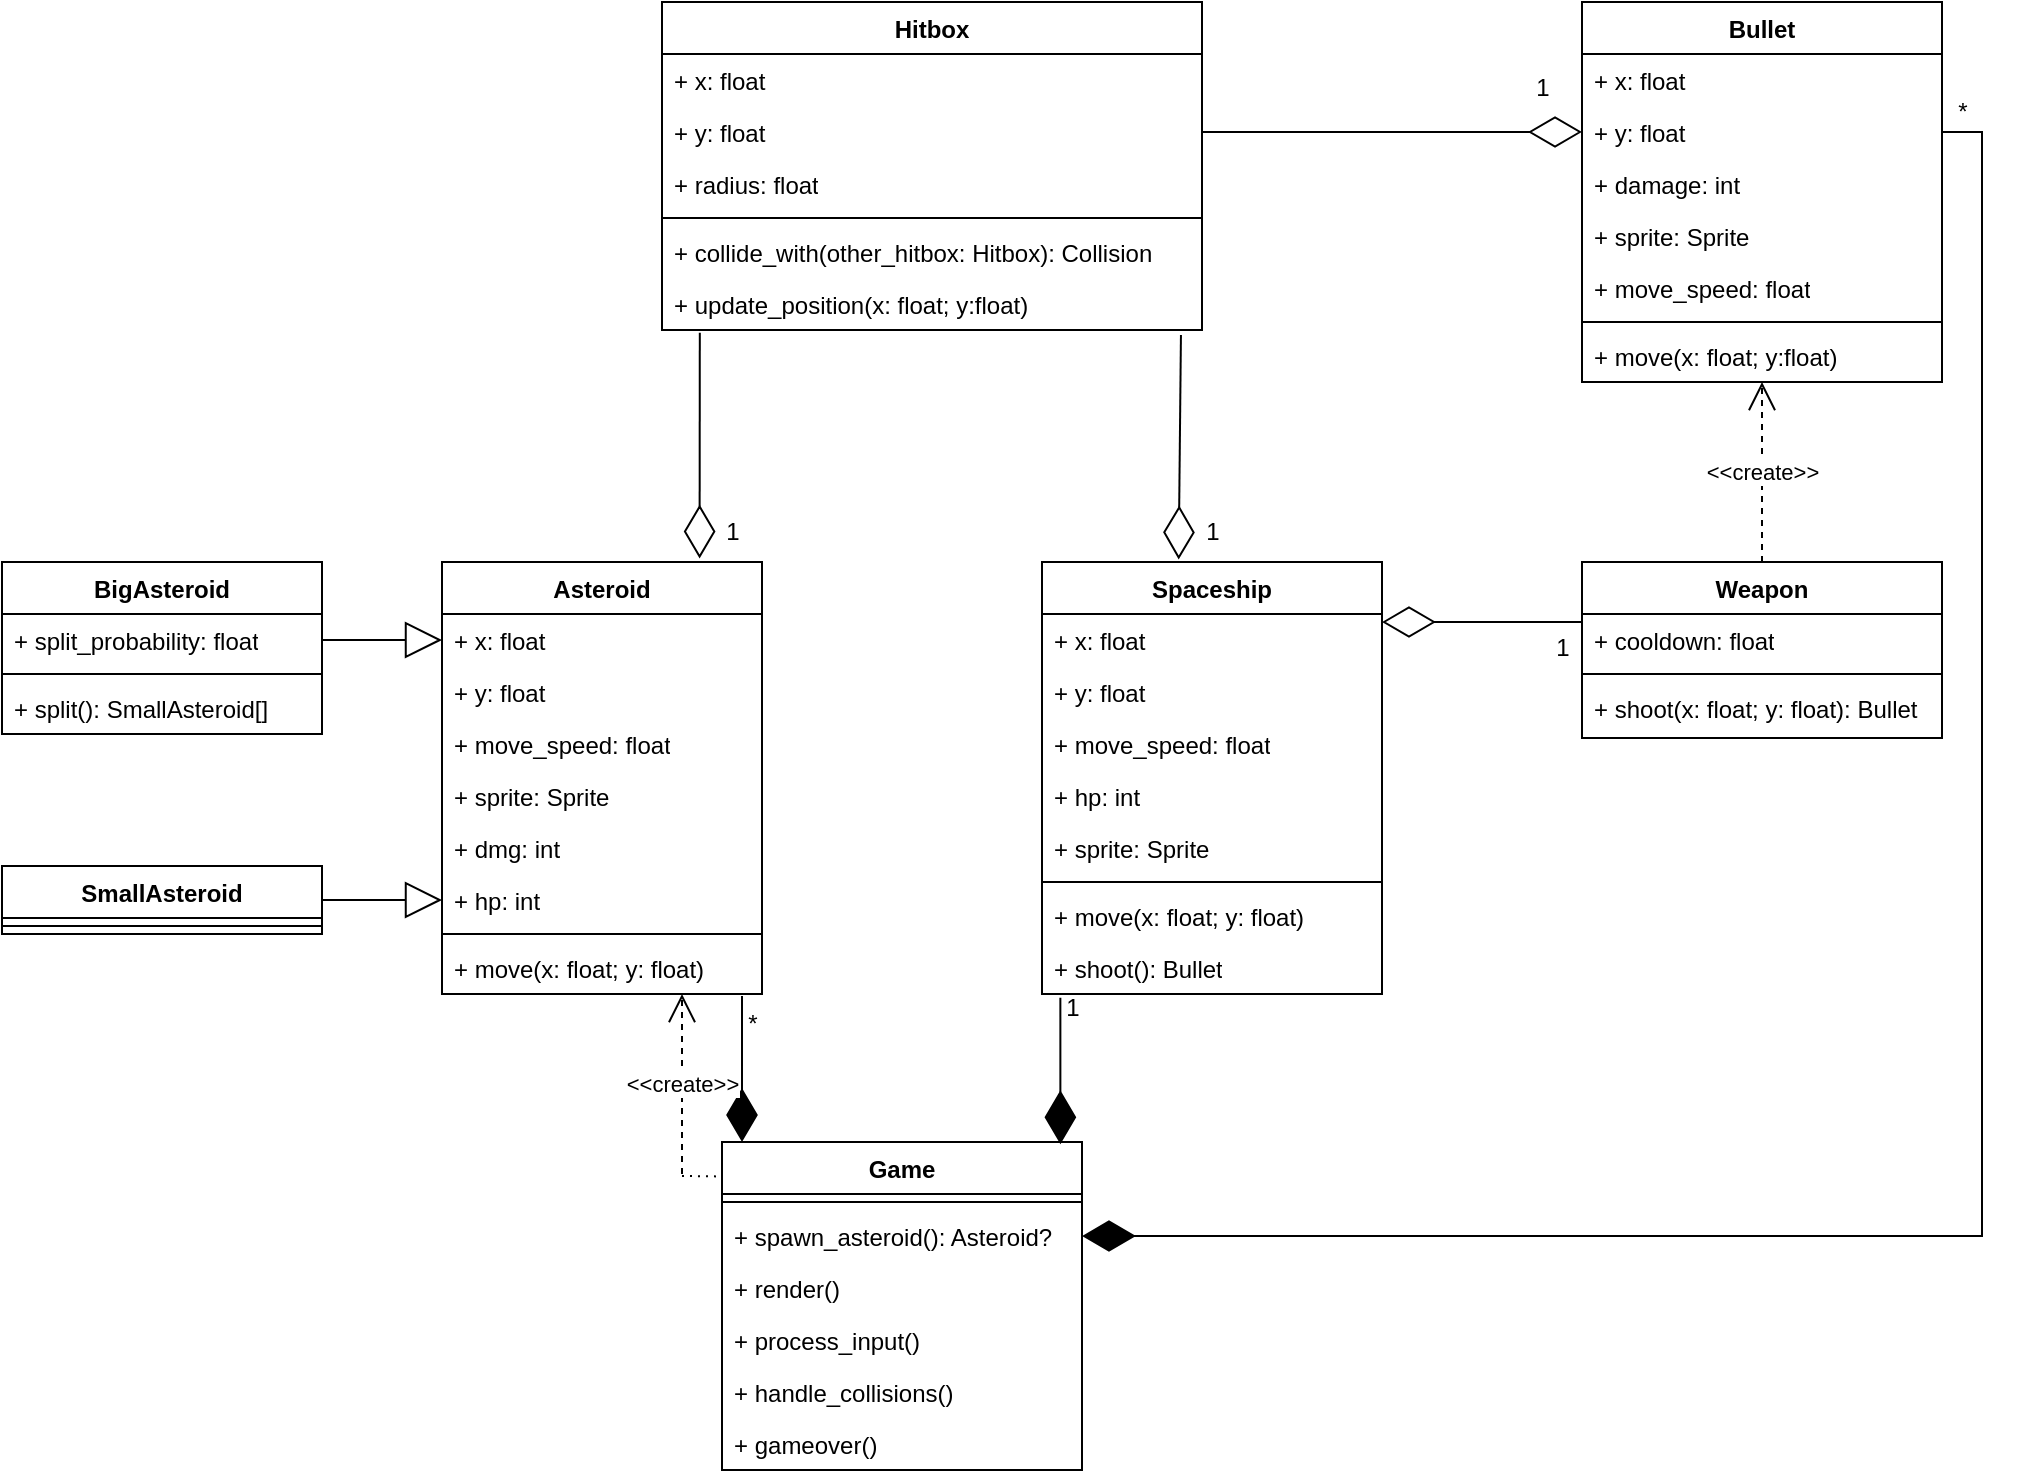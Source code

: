 <mxfile version="23.0.0" type="device">
  <diagram name="Seite-1" id="ZUy_uGdwAOSeV0dl44Cy">
    <mxGraphModel dx="2805" dy="2764" grid="1" gridSize="10" guides="1" tooltips="1" connect="1" arrows="1" fold="1" page="0" pageScale="1" pageWidth="1169" pageHeight="827" math="0" shadow="0">
      <root>
        <mxCell id="0" />
        <mxCell id="1" parent="0" />
        <mxCell id="Y9lWMFhnYqN-Vg71fqgo-1" value="Spaceship" style="swimlane;fontStyle=1;align=center;verticalAlign=top;childLayout=stackLayout;horizontal=1;startSize=26;horizontalStack=0;resizeParent=1;resizeParentMax=0;resizeLast=0;collapsible=1;marginBottom=0;whiteSpace=wrap;html=1;" parent="1" vertex="1">
          <mxGeometry x="-770" y="-1360" width="170" height="216" as="geometry" />
        </mxCell>
        <mxCell id="sVbA26OMhiQCjbZiH2BP-5" value="+ x: float" style="text;strokeColor=none;fillColor=none;align=left;verticalAlign=top;spacingLeft=4;spacingRight=4;overflow=hidden;rotatable=0;points=[[0,0.5],[1,0.5]];portConstraint=eastwest;whiteSpace=wrap;html=1;" parent="Y9lWMFhnYqN-Vg71fqgo-1" vertex="1">
          <mxGeometry y="26" width="170" height="26" as="geometry" />
        </mxCell>
        <mxCell id="sVbA26OMhiQCjbZiH2BP-3" value="+ y: float" style="text;strokeColor=none;fillColor=none;align=left;verticalAlign=top;spacingLeft=4;spacingRight=4;overflow=hidden;rotatable=0;points=[[0,0.5],[1,0.5]];portConstraint=eastwest;whiteSpace=wrap;html=1;" parent="Y9lWMFhnYqN-Vg71fqgo-1" vertex="1">
          <mxGeometry y="52" width="170" height="26" as="geometry" />
        </mxCell>
        <mxCell id="Y9lWMFhnYqN-Vg71fqgo-32" value="+ move_speed: float" style="text;strokeColor=none;fillColor=none;align=left;verticalAlign=top;spacingLeft=4;spacingRight=4;overflow=hidden;rotatable=0;points=[[0,0.5],[1,0.5]];portConstraint=eastwest;whiteSpace=wrap;html=1;" parent="Y9lWMFhnYqN-Vg71fqgo-1" vertex="1">
          <mxGeometry y="78" width="170" height="26" as="geometry" />
        </mxCell>
        <mxCell id="Y9lWMFhnYqN-Vg71fqgo-33" value="+ hp: int" style="text;strokeColor=none;fillColor=none;align=left;verticalAlign=top;spacingLeft=4;spacingRight=4;overflow=hidden;rotatable=0;points=[[0,0.5],[1,0.5]];portConstraint=eastwest;whiteSpace=wrap;html=1;" parent="Y9lWMFhnYqN-Vg71fqgo-1" vertex="1">
          <mxGeometry y="104" width="170" height="26" as="geometry" />
        </mxCell>
        <mxCell id="Y9lWMFhnYqN-Vg71fqgo-36" value="+ sprite: Sprite" style="text;strokeColor=none;fillColor=none;align=left;verticalAlign=top;spacingLeft=4;spacingRight=4;overflow=hidden;rotatable=0;points=[[0,0.5],[1,0.5]];portConstraint=eastwest;whiteSpace=wrap;html=1;" parent="Y9lWMFhnYqN-Vg71fqgo-1" vertex="1">
          <mxGeometry y="130" width="170" height="26" as="geometry" />
        </mxCell>
        <mxCell id="Y9lWMFhnYqN-Vg71fqgo-3" value="" style="line;strokeWidth=1;fillColor=none;align=left;verticalAlign=middle;spacingTop=-1;spacingLeft=3;spacingRight=3;rotatable=0;labelPosition=right;points=[];portConstraint=eastwest;strokeColor=inherit;" parent="Y9lWMFhnYqN-Vg71fqgo-1" vertex="1">
          <mxGeometry y="156" width="170" height="8" as="geometry" />
        </mxCell>
        <mxCell id="Y9lWMFhnYqN-Vg71fqgo-4" value="+ move(x: float; y: float)" style="text;strokeColor=none;fillColor=none;align=left;verticalAlign=top;spacingLeft=4;spacingRight=4;overflow=hidden;rotatable=0;points=[[0,0.5],[1,0.5]];portConstraint=eastwest;whiteSpace=wrap;html=1;" parent="Y9lWMFhnYqN-Vg71fqgo-1" vertex="1">
          <mxGeometry y="164" width="170" height="26" as="geometry" />
        </mxCell>
        <mxCell id="Y9lWMFhnYqN-Vg71fqgo-37" value="+ shoot(): Bullet" style="text;strokeColor=none;fillColor=none;align=left;verticalAlign=top;spacingLeft=4;spacingRight=4;overflow=hidden;rotatable=0;points=[[0,0.5],[1,0.5]];portConstraint=eastwest;whiteSpace=wrap;html=1;" parent="Y9lWMFhnYqN-Vg71fqgo-1" vertex="1">
          <mxGeometry y="190" width="170" height="26" as="geometry" />
        </mxCell>
        <mxCell id="Y9lWMFhnYqN-Vg71fqgo-5" value="Weapon" style="swimlane;fontStyle=1;align=center;verticalAlign=top;childLayout=stackLayout;horizontal=1;startSize=26;horizontalStack=0;resizeParent=1;resizeParentMax=0;resizeLast=0;collapsible=1;marginBottom=0;whiteSpace=wrap;html=1;" parent="1" vertex="1">
          <mxGeometry x="-500" y="-1360" width="180" height="88" as="geometry" />
        </mxCell>
        <mxCell id="Y9lWMFhnYqN-Vg71fqgo-39" value="+ cooldown: float" style="text;strokeColor=none;fillColor=none;align=left;verticalAlign=top;spacingLeft=4;spacingRight=4;overflow=hidden;rotatable=0;points=[[0,0.5],[1,0.5]];portConstraint=eastwest;whiteSpace=wrap;html=1;" parent="Y9lWMFhnYqN-Vg71fqgo-5" vertex="1">
          <mxGeometry y="26" width="180" height="26" as="geometry" />
        </mxCell>
        <mxCell id="Y9lWMFhnYqN-Vg71fqgo-7" value="" style="line;strokeWidth=1;fillColor=none;align=left;verticalAlign=middle;spacingTop=-1;spacingLeft=3;spacingRight=3;rotatable=0;labelPosition=right;points=[];portConstraint=eastwest;strokeColor=inherit;" parent="Y9lWMFhnYqN-Vg71fqgo-5" vertex="1">
          <mxGeometry y="52" width="180" height="8" as="geometry" />
        </mxCell>
        <mxCell id="Y9lWMFhnYqN-Vg71fqgo-8" value="+ shoot(x: float; y: float): Bullet" style="text;strokeColor=none;fillColor=none;align=left;verticalAlign=top;spacingLeft=4;spacingRight=4;overflow=hidden;rotatable=0;points=[[0,0.5],[1,0.5]];portConstraint=eastwest;whiteSpace=wrap;html=1;" parent="Y9lWMFhnYqN-Vg71fqgo-5" vertex="1">
          <mxGeometry y="60" width="180" height="28" as="geometry" />
        </mxCell>
        <mxCell id="Y9lWMFhnYqN-Vg71fqgo-9" value="Game" style="swimlane;fontStyle=1;align=center;verticalAlign=top;childLayout=stackLayout;horizontal=1;startSize=26;horizontalStack=0;resizeParent=1;resizeParentMax=0;resizeLast=0;collapsible=1;marginBottom=0;whiteSpace=wrap;html=1;" parent="1" vertex="1">
          <mxGeometry x="-930" y="-1070" width="180" height="164" as="geometry" />
        </mxCell>
        <mxCell id="Y9lWMFhnYqN-Vg71fqgo-11" value="" style="line;strokeWidth=1;fillColor=none;align=left;verticalAlign=middle;spacingTop=-1;spacingLeft=3;spacingRight=3;rotatable=0;labelPosition=right;points=[];portConstraint=eastwest;strokeColor=inherit;" parent="Y9lWMFhnYqN-Vg71fqgo-9" vertex="1">
          <mxGeometry y="26" width="180" height="8" as="geometry" />
        </mxCell>
        <mxCell id="Y9lWMFhnYqN-Vg71fqgo-12" value="+ spawn_asteroid(): Asteroid?" style="text;strokeColor=none;fillColor=none;align=left;verticalAlign=top;spacingLeft=4;spacingRight=4;overflow=hidden;rotatable=0;points=[[0,0.5],[1,0.5]];portConstraint=eastwest;whiteSpace=wrap;html=1;" parent="Y9lWMFhnYqN-Vg71fqgo-9" vertex="1">
          <mxGeometry y="34" width="180" height="26" as="geometry" />
        </mxCell>
        <mxCell id="Y9lWMFhnYqN-Vg71fqgo-27" value="+ render()" style="text;strokeColor=none;fillColor=none;align=left;verticalAlign=top;spacingLeft=4;spacingRight=4;overflow=hidden;rotatable=0;points=[[0,0.5],[1,0.5]];portConstraint=eastwest;whiteSpace=wrap;html=1;" parent="Y9lWMFhnYqN-Vg71fqgo-9" vertex="1">
          <mxGeometry y="60" width="180" height="26" as="geometry" />
        </mxCell>
        <mxCell id="Y9lWMFhnYqN-Vg71fqgo-28" value="+ process_input()" style="text;strokeColor=none;fillColor=none;align=left;verticalAlign=top;spacingLeft=4;spacingRight=4;overflow=hidden;rotatable=0;points=[[0,0.5],[1,0.5]];portConstraint=eastwest;whiteSpace=wrap;html=1;" parent="Y9lWMFhnYqN-Vg71fqgo-9" vertex="1">
          <mxGeometry y="86" width="180" height="26" as="geometry" />
        </mxCell>
        <mxCell id="Y9lWMFhnYqN-Vg71fqgo-29" value="+ handle_collisions()" style="text;strokeColor=none;fillColor=none;align=left;verticalAlign=top;spacingLeft=4;spacingRight=4;overflow=hidden;rotatable=0;points=[[0,0.5],[1,0.5]];portConstraint=eastwest;whiteSpace=wrap;html=1;" parent="Y9lWMFhnYqN-Vg71fqgo-9" vertex="1">
          <mxGeometry y="112" width="180" height="26" as="geometry" />
        </mxCell>
        <mxCell id="WrKVvXKX3kZ2d2W6lTKQ-3" value="+ gameover()" style="text;strokeColor=none;fillColor=none;align=left;verticalAlign=top;spacingLeft=4;spacingRight=4;overflow=hidden;rotatable=0;points=[[0,0.5],[1,0.5]];portConstraint=eastwest;whiteSpace=wrap;html=1;" parent="Y9lWMFhnYqN-Vg71fqgo-9" vertex="1">
          <mxGeometry y="138" width="180" height="26" as="geometry" />
        </mxCell>
        <mxCell id="Y9lWMFhnYqN-Vg71fqgo-17" value="Bullet" style="swimlane;fontStyle=1;align=center;verticalAlign=top;childLayout=stackLayout;horizontal=1;startSize=26;horizontalStack=0;resizeParent=1;resizeParentMax=0;resizeLast=0;collapsible=1;marginBottom=0;whiteSpace=wrap;html=1;" parent="1" vertex="1">
          <mxGeometry x="-500" y="-1640" width="180" height="190" as="geometry" />
        </mxCell>
        <mxCell id="sVbA26OMhiQCjbZiH2BP-2" value="+ x: float" style="text;strokeColor=none;fillColor=none;align=left;verticalAlign=top;spacingLeft=4;spacingRight=4;overflow=hidden;rotatable=0;points=[[0,0.5],[1,0.5]];portConstraint=eastwest;whiteSpace=wrap;html=1;" parent="Y9lWMFhnYqN-Vg71fqgo-17" vertex="1">
          <mxGeometry y="26" width="180" height="26" as="geometry" />
        </mxCell>
        <mxCell id="sVbA26OMhiQCjbZiH2BP-1" value="+ y: float" style="text;strokeColor=none;fillColor=none;align=left;verticalAlign=top;spacingLeft=4;spacingRight=4;overflow=hidden;rotatable=0;points=[[0,0.5],[1,0.5]];portConstraint=eastwest;whiteSpace=wrap;html=1;" parent="Y9lWMFhnYqN-Vg71fqgo-17" vertex="1">
          <mxGeometry y="52" width="180" height="26" as="geometry" />
        </mxCell>
        <mxCell id="Y9lWMFhnYqN-Vg71fqgo-18" value="+ damage: int" style="text;strokeColor=none;fillColor=none;align=left;verticalAlign=top;spacingLeft=4;spacingRight=4;overflow=hidden;rotatable=0;points=[[0,0.5],[1,0.5]];portConstraint=eastwest;whiteSpace=wrap;html=1;" parent="Y9lWMFhnYqN-Vg71fqgo-17" vertex="1">
          <mxGeometry y="78" width="180" height="26" as="geometry" />
        </mxCell>
        <mxCell id="Y9lWMFhnYqN-Vg71fqgo-40" value="+ sprite: Sprite" style="text;strokeColor=none;fillColor=none;align=left;verticalAlign=top;spacingLeft=4;spacingRight=4;overflow=hidden;rotatable=0;points=[[0,0.5],[1,0.5]];portConstraint=eastwest;whiteSpace=wrap;html=1;" parent="Y9lWMFhnYqN-Vg71fqgo-17" vertex="1">
          <mxGeometry y="104" width="180" height="26" as="geometry" />
        </mxCell>
        <mxCell id="Y9lWMFhnYqN-Vg71fqgo-41" value="+ move_speed: float" style="text;strokeColor=none;fillColor=none;align=left;verticalAlign=top;spacingLeft=4;spacingRight=4;overflow=hidden;rotatable=0;points=[[0,0.5],[1,0.5]];portConstraint=eastwest;whiteSpace=wrap;html=1;" parent="Y9lWMFhnYqN-Vg71fqgo-17" vertex="1">
          <mxGeometry y="130" width="180" height="26" as="geometry" />
        </mxCell>
        <mxCell id="Y9lWMFhnYqN-Vg71fqgo-19" value="" style="line;strokeWidth=1;fillColor=none;align=left;verticalAlign=middle;spacingTop=-1;spacingLeft=3;spacingRight=3;rotatable=0;labelPosition=right;points=[];portConstraint=eastwest;strokeColor=inherit;" parent="Y9lWMFhnYqN-Vg71fqgo-17" vertex="1">
          <mxGeometry y="156" width="180" height="8" as="geometry" />
        </mxCell>
        <mxCell id="Y9lWMFhnYqN-Vg71fqgo-20" value="+ move(x: float; y:float)" style="text;strokeColor=none;fillColor=none;align=left;verticalAlign=top;spacingLeft=4;spacingRight=4;overflow=hidden;rotatable=0;points=[[0,0.5],[1,0.5]];portConstraint=eastwest;whiteSpace=wrap;html=1;" parent="Y9lWMFhnYqN-Vg71fqgo-17" vertex="1">
          <mxGeometry y="164" width="180" height="26" as="geometry" />
        </mxCell>
        <mxCell id="Y9lWMFhnYqN-Vg71fqgo-21" value="SmallAsteroid" style="swimlane;fontStyle=1;align=center;verticalAlign=top;childLayout=stackLayout;horizontal=1;startSize=26;horizontalStack=0;resizeParent=1;resizeParentMax=0;resizeLast=0;collapsible=1;marginBottom=0;whiteSpace=wrap;html=1;" parent="1" vertex="1">
          <mxGeometry x="-1290" y="-1208" width="160" height="34" as="geometry">
            <mxRectangle x="640" y="320" width="90" height="30" as="alternateBounds" />
          </mxGeometry>
        </mxCell>
        <mxCell id="Y9lWMFhnYqN-Vg71fqgo-23" value="" style="line;strokeWidth=1;fillColor=none;align=left;verticalAlign=middle;spacingTop=-1;spacingLeft=3;spacingRight=3;rotatable=0;labelPosition=right;points=[];portConstraint=eastwest;strokeColor=inherit;" parent="Y9lWMFhnYqN-Vg71fqgo-21" vertex="1">
          <mxGeometry y="26" width="160" height="8" as="geometry" />
        </mxCell>
        <mxCell id="c13DJDwB2PrGR2hZeTVj-3" value="BigAsteroid" style="swimlane;fontStyle=1;align=center;verticalAlign=top;childLayout=stackLayout;horizontal=1;startSize=26;horizontalStack=0;resizeParent=1;resizeParentMax=0;resizeLast=0;collapsible=1;marginBottom=0;whiteSpace=wrap;html=1;" parent="1" vertex="1">
          <mxGeometry x="-1290" y="-1360" width="160" height="86" as="geometry">
            <mxRectangle x="640" y="320" width="90" height="30" as="alternateBounds" />
          </mxGeometry>
        </mxCell>
        <mxCell id="c13DJDwB2PrGR2hZeTVj-18" value="+ split_probability: float" style="text;strokeColor=none;fillColor=none;align=left;verticalAlign=top;spacingLeft=4;spacingRight=4;overflow=hidden;rotatable=0;points=[[0,0.5],[1,0.5]];portConstraint=eastwest;whiteSpace=wrap;html=1;" parent="c13DJDwB2PrGR2hZeTVj-3" vertex="1">
          <mxGeometry y="26" width="160" height="26" as="geometry" />
        </mxCell>
        <mxCell id="c13DJDwB2PrGR2hZeTVj-9" value="" style="line;strokeWidth=1;fillColor=none;align=left;verticalAlign=middle;spacingTop=-1;spacingLeft=3;spacingRight=3;rotatable=0;labelPosition=right;points=[];portConstraint=eastwest;strokeColor=inherit;" parent="c13DJDwB2PrGR2hZeTVj-3" vertex="1">
          <mxGeometry y="52" width="160" height="8" as="geometry" />
        </mxCell>
        <mxCell id="c13DJDwB2PrGR2hZeTVj-11" value="+ split(): SmallAsteroid[]" style="text;strokeColor=none;fillColor=none;align=left;verticalAlign=top;spacingLeft=4;spacingRight=4;overflow=hidden;rotatable=0;points=[[0,0.5],[1,0.5]];portConstraint=eastwest;whiteSpace=wrap;html=1;" parent="c13DJDwB2PrGR2hZeTVj-3" vertex="1">
          <mxGeometry y="60" width="160" height="26" as="geometry" />
        </mxCell>
        <mxCell id="c13DJDwB2PrGR2hZeTVj-12" value="Hitbox" style="swimlane;fontStyle=1;align=center;verticalAlign=top;childLayout=stackLayout;horizontal=1;startSize=26;horizontalStack=0;resizeParent=1;resizeParentMax=0;resizeLast=0;collapsible=1;marginBottom=0;whiteSpace=wrap;html=1;" parent="1" vertex="1">
          <mxGeometry x="-960" y="-1640" width="270" height="164" as="geometry" />
        </mxCell>
        <mxCell id="sVbA26OMhiQCjbZiH2BP-6" value="+ x: float" style="text;strokeColor=none;fillColor=none;align=left;verticalAlign=top;spacingLeft=4;spacingRight=4;overflow=hidden;rotatable=0;points=[[0,0.5],[1,0.5]];portConstraint=eastwest;whiteSpace=wrap;html=1;" parent="c13DJDwB2PrGR2hZeTVj-12" vertex="1">
          <mxGeometry y="26" width="270" height="26" as="geometry" />
        </mxCell>
        <mxCell id="sVbA26OMhiQCjbZiH2BP-4" value="+ y: float" style="text;strokeColor=none;fillColor=none;align=left;verticalAlign=top;spacingLeft=4;spacingRight=4;overflow=hidden;rotatable=0;points=[[0,0.5],[1,0.5]];portConstraint=eastwest;whiteSpace=wrap;html=1;" parent="c13DJDwB2PrGR2hZeTVj-12" vertex="1">
          <mxGeometry y="52" width="270" height="26" as="geometry" />
        </mxCell>
        <mxCell id="c13DJDwB2PrGR2hZeTVj-17" value="+ radius: float" style="text;strokeColor=none;fillColor=none;align=left;verticalAlign=top;spacingLeft=4;spacingRight=4;overflow=hidden;rotatable=0;points=[[0,0.5],[1,0.5]];portConstraint=eastwest;whiteSpace=wrap;html=1;" parent="c13DJDwB2PrGR2hZeTVj-12" vertex="1">
          <mxGeometry y="78" width="270" height="26" as="geometry" />
        </mxCell>
        <mxCell id="c13DJDwB2PrGR2hZeTVj-14" value="" style="line;strokeWidth=1;fillColor=none;align=left;verticalAlign=middle;spacingTop=-1;spacingLeft=3;spacingRight=3;rotatable=0;labelPosition=right;points=[];portConstraint=eastwest;strokeColor=inherit;" parent="c13DJDwB2PrGR2hZeTVj-12" vertex="1">
          <mxGeometry y="104" width="270" height="8" as="geometry" />
        </mxCell>
        <mxCell id="c13DJDwB2PrGR2hZeTVj-15" value="+ collide_with(other_hitbox: Hitbox): Collision" style="text;strokeColor=none;fillColor=none;align=left;verticalAlign=top;spacingLeft=4;spacingRight=4;overflow=hidden;rotatable=0;points=[[0,0.5],[1,0.5]];portConstraint=eastwest;whiteSpace=wrap;html=1;" parent="c13DJDwB2PrGR2hZeTVj-12" vertex="1">
          <mxGeometry y="112" width="270" height="26" as="geometry" />
        </mxCell>
        <mxCell id="WrKVvXKX3kZ2d2W6lTKQ-4" value="+ update_position(x: float; y:float)" style="text;strokeColor=none;fillColor=none;align=left;verticalAlign=top;spacingLeft=4;spacingRight=4;overflow=hidden;rotatable=0;points=[[0,0.5],[1,0.5]];portConstraint=eastwest;whiteSpace=wrap;html=1;" parent="c13DJDwB2PrGR2hZeTVj-12" vertex="1">
          <mxGeometry y="138" width="270" height="26" as="geometry" />
        </mxCell>
        <mxCell id="5AKm7OeanH97nsyEIYP--6" value="Asteroid" style="swimlane;fontStyle=1;align=center;verticalAlign=top;childLayout=stackLayout;horizontal=1;startSize=26;horizontalStack=0;resizeParent=1;resizeParentMax=0;resizeLast=0;collapsible=1;marginBottom=0;whiteSpace=wrap;html=1;" parent="1" vertex="1">
          <mxGeometry x="-1070" y="-1360" width="160" height="216" as="geometry">
            <mxRectangle x="640" y="320" width="90" height="30" as="alternateBounds" />
          </mxGeometry>
        </mxCell>
        <mxCell id="5AKm7OeanH97nsyEIYP--7" value="+ x: float" style="text;strokeColor=none;fillColor=none;align=left;verticalAlign=top;spacingLeft=4;spacingRight=4;overflow=hidden;rotatable=0;points=[[0,0.5],[1,0.5]];portConstraint=eastwest;whiteSpace=wrap;html=1;" parent="5AKm7OeanH97nsyEIYP--6" vertex="1">
          <mxGeometry y="26" width="160" height="26" as="geometry" />
        </mxCell>
        <mxCell id="5AKm7OeanH97nsyEIYP--8" value="+ y: float" style="text;strokeColor=none;fillColor=none;align=left;verticalAlign=top;spacingLeft=4;spacingRight=4;overflow=hidden;rotatable=0;points=[[0,0.5],[1,0.5]];portConstraint=eastwest;whiteSpace=wrap;html=1;" parent="5AKm7OeanH97nsyEIYP--6" vertex="1">
          <mxGeometry y="52" width="160" height="26" as="geometry" />
        </mxCell>
        <mxCell id="5AKm7OeanH97nsyEIYP--9" value="+ move_speed: float" style="text;strokeColor=none;fillColor=none;align=left;verticalAlign=top;spacingLeft=4;spacingRight=4;overflow=hidden;rotatable=0;points=[[0,0.5],[1,0.5]];portConstraint=eastwest;whiteSpace=wrap;html=1;" parent="5AKm7OeanH97nsyEIYP--6" vertex="1">
          <mxGeometry y="78" width="160" height="26" as="geometry" />
        </mxCell>
        <mxCell id="5AKm7OeanH97nsyEIYP--10" value="+ sprite: Sprite" style="text;strokeColor=none;fillColor=none;align=left;verticalAlign=top;spacingLeft=4;spacingRight=4;overflow=hidden;rotatable=0;points=[[0,0.5],[1,0.5]];portConstraint=eastwest;whiteSpace=wrap;html=1;" parent="5AKm7OeanH97nsyEIYP--6" vertex="1">
          <mxGeometry y="104" width="160" height="26" as="geometry" />
        </mxCell>
        <mxCell id="5AKm7OeanH97nsyEIYP--11" value="+ dmg: int" style="text;strokeColor=none;fillColor=none;align=left;verticalAlign=top;spacingLeft=4;spacingRight=4;overflow=hidden;rotatable=0;points=[[0,0.5],[1,0.5]];portConstraint=eastwest;whiteSpace=wrap;html=1;" parent="5AKm7OeanH97nsyEIYP--6" vertex="1">
          <mxGeometry y="130" width="160" height="26" as="geometry" />
        </mxCell>
        <mxCell id="5AKm7OeanH97nsyEIYP--12" value="+ hp: int" style="text;strokeColor=none;fillColor=none;align=left;verticalAlign=top;spacingLeft=4;spacingRight=4;overflow=hidden;rotatable=0;points=[[0,0.5],[1,0.5]];portConstraint=eastwest;whiteSpace=wrap;html=1;" parent="5AKm7OeanH97nsyEIYP--6" vertex="1">
          <mxGeometry y="156" width="160" height="26" as="geometry" />
        </mxCell>
        <mxCell id="5AKm7OeanH97nsyEIYP--13" value="" style="line;strokeWidth=1;fillColor=none;align=left;verticalAlign=middle;spacingTop=-1;spacingLeft=3;spacingRight=3;rotatable=0;labelPosition=right;points=[];portConstraint=eastwest;strokeColor=inherit;" parent="5AKm7OeanH97nsyEIYP--6" vertex="1">
          <mxGeometry y="182" width="160" height="8" as="geometry" />
        </mxCell>
        <mxCell id="5AKm7OeanH97nsyEIYP--14" value="+ move(x: float; y: float)" style="text;strokeColor=none;fillColor=none;align=left;verticalAlign=top;spacingLeft=4;spacingRight=4;overflow=hidden;rotatable=0;points=[[0,0.5],[1,0.5]];portConstraint=eastwest;whiteSpace=wrap;html=1;" parent="5AKm7OeanH97nsyEIYP--6" vertex="1">
          <mxGeometry y="190" width="160" height="26" as="geometry" />
        </mxCell>
        <mxCell id="5AKm7OeanH97nsyEIYP--15" value="" style="endArrow=block;endSize=16;endFill=0;html=1;rounded=0;entryX=0;entryY=0.5;entryDx=0;entryDy=0;exitX=1;exitY=0.5;exitDx=0;exitDy=0;" parent="1" source="c13DJDwB2PrGR2hZeTVj-18" target="5AKm7OeanH97nsyEIYP--7" edge="1">
          <mxGeometry x="-0.005" width="160" relative="1" as="geometry">
            <mxPoint x="-1290" y="-1050" as="sourcePoint" />
            <mxPoint x="-1130" y="-1050" as="targetPoint" />
            <mxPoint as="offset" />
          </mxGeometry>
        </mxCell>
        <mxCell id="5AKm7OeanH97nsyEIYP--16" value="" style="endArrow=block;endSize=16;endFill=0;html=1;rounded=0;entryX=0;entryY=0.5;entryDx=0;entryDy=0;exitX=1;exitY=0.5;exitDx=0;exitDy=0;" parent="1" source="Y9lWMFhnYqN-Vg71fqgo-21" target="5AKm7OeanH97nsyEIYP--12" edge="1">
          <mxGeometry width="160" relative="1" as="geometry">
            <mxPoint x="-1290" y="-1050" as="sourcePoint" />
            <mxPoint x="-1130" y="-1050" as="targetPoint" />
          </mxGeometry>
        </mxCell>
        <mxCell id="qjJbdOYnkFVx47R3Ud2m-2" value="" style="endArrow=diamondThin;endFill=0;endSize=24;html=1;rounded=0;entryX=1;entryY=0.5;entryDx=0;entryDy=0;exitX=0;exitY=0.5;exitDx=0;exitDy=0;" edge="1" parent="1">
          <mxGeometry width="160" relative="1" as="geometry">
            <mxPoint x="-500" y="-1330" as="sourcePoint" />
            <mxPoint x="-600" y="-1330" as="targetPoint" />
          </mxGeometry>
        </mxCell>
        <mxCell id="qjJbdOYnkFVx47R3Ud2m-3" value="" style="endArrow=diamondThin;endFill=0;endSize=24;html=1;rounded=0;exitX=0.961;exitY=1.095;exitDx=0;exitDy=0;exitPerimeter=0;entryX=0.402;entryY=-0.006;entryDx=0;entryDy=0;entryPerimeter=0;" edge="1" parent="1" source="WrKVvXKX3kZ2d2W6lTKQ-4" target="Y9lWMFhnYqN-Vg71fqgo-1">
          <mxGeometry width="160" relative="1" as="geometry">
            <mxPoint x="-800" y="-1470" as="sourcePoint" />
            <mxPoint x="-690" y="-1370" as="targetPoint" />
          </mxGeometry>
        </mxCell>
        <mxCell id="qjJbdOYnkFVx47R3Ud2m-4" value="" style="endArrow=diamondThin;endFill=0;endSize=24;html=1;rounded=0;entryX=0.805;entryY=-0.008;entryDx=0;entryDy=0;exitX=0.07;exitY=1.054;exitDx=0;exitDy=0;exitPerimeter=0;entryPerimeter=0;" edge="1" parent="1" source="WrKVvXKX3kZ2d2W6lTKQ-4" target="5AKm7OeanH97nsyEIYP--6">
          <mxGeometry width="160" relative="1" as="geometry">
            <mxPoint x="-810" y="-1430" as="sourcePoint" />
            <mxPoint x="-650" y="-1430" as="targetPoint" />
          </mxGeometry>
        </mxCell>
        <mxCell id="qjJbdOYnkFVx47R3Ud2m-13" value="" style="endArrow=diamondThin;endFill=0;endSize=24;html=1;rounded=0;entryX=0;entryY=0.5;entryDx=0;entryDy=0;exitX=1;exitY=0.5;exitDx=0;exitDy=0;" edge="1" parent="1" source="sVbA26OMhiQCjbZiH2BP-4" target="sVbA26OMhiQCjbZiH2BP-1">
          <mxGeometry width="160" relative="1" as="geometry">
            <mxPoint x="-870" y="-1300" as="sourcePoint" />
            <mxPoint x="-710" y="-1300" as="targetPoint" />
          </mxGeometry>
        </mxCell>
        <mxCell id="qjJbdOYnkFVx47R3Ud2m-26" value="&amp;lt;&amp;lt;create&amp;gt;&amp;gt;" style="endArrow=open;endSize=12;dashed=1;html=1;rounded=0;exitX=0.5;exitY=0;exitDx=0;exitDy=0;" edge="1" parent="1" source="Y9lWMFhnYqN-Vg71fqgo-5">
          <mxGeometry width="160" relative="1" as="geometry">
            <mxPoint x="-870" y="-1300" as="sourcePoint" />
            <mxPoint x="-410" y="-1450" as="targetPoint" />
          </mxGeometry>
        </mxCell>
        <mxCell id="qjJbdOYnkFVx47R3Ud2m-27" value="" style="endArrow=diamondThin;endFill=1;endSize=24;html=1;rounded=0;entryX=0.94;entryY=0.007;entryDx=0;entryDy=0;exitX=0.054;exitY=1.071;exitDx=0;exitDy=0;entryPerimeter=0;exitPerimeter=0;" edge="1" parent="1" source="Y9lWMFhnYqN-Vg71fqgo-37" target="Y9lWMFhnYqN-Vg71fqgo-9">
          <mxGeometry width="160" relative="1" as="geometry">
            <mxPoint x="-870" y="-1300" as="sourcePoint" />
            <mxPoint x="-710" y="-1300" as="targetPoint" />
          </mxGeometry>
        </mxCell>
        <mxCell id="qjJbdOYnkFVx47R3Ud2m-31" value="" style="endArrow=diamondThin;endFill=1;endSize=24;html=1;rounded=0;entryX=0.94;entryY=0.007;entryDx=0;entryDy=0;exitX=0.054;exitY=1.071;exitDx=0;exitDy=0;entryPerimeter=0;exitPerimeter=0;" edge="1" parent="1">
          <mxGeometry width="160" relative="1" as="geometry">
            <mxPoint x="-920" y="-1143" as="sourcePoint" />
            <mxPoint x="-920" y="-1070" as="targetPoint" />
          </mxGeometry>
        </mxCell>
        <mxCell id="qjJbdOYnkFVx47R3Ud2m-33" value="1" style="text;html=1;align=center;verticalAlign=middle;resizable=0;points=[];autosize=1;strokeColor=none;fillColor=none;" vertex="1" parent="1">
          <mxGeometry x="-770" y="-1152" width="30" height="30" as="geometry" />
        </mxCell>
        <mxCell id="qjJbdOYnkFVx47R3Ud2m-34" value="*" style="text;html=1;align=center;verticalAlign=middle;resizable=0;points=[];autosize=1;strokeColor=none;fillColor=none;" vertex="1" parent="1">
          <mxGeometry x="-930" y="-1144" width="30" height="30" as="geometry" />
        </mxCell>
        <mxCell id="qjJbdOYnkFVx47R3Ud2m-35" value="1" style="text;html=1;align=center;verticalAlign=middle;resizable=0;points=[];autosize=1;strokeColor=none;fillColor=none;" vertex="1" parent="1">
          <mxGeometry x="-525" y="-1332" width="30" height="30" as="geometry" />
        </mxCell>
        <mxCell id="qjJbdOYnkFVx47R3Ud2m-37" style="edgeStyle=orthogonalEdgeStyle;rounded=0;orthogonalLoop=1;jettySize=auto;html=1;exitX=1;exitY=0.5;exitDx=0;exitDy=0;entryX=1;entryY=0.5;entryDx=0;entryDy=0;endArrow=diamondThin;endFill=1;endSize=24;" edge="1" parent="1" source="sVbA26OMhiQCjbZiH2BP-1" target="Y9lWMFhnYqN-Vg71fqgo-12">
          <mxGeometry relative="1" as="geometry">
            <mxPoint x="-620" y="-1040" as="targetPoint" />
          </mxGeometry>
        </mxCell>
        <mxCell id="qjJbdOYnkFVx47R3Ud2m-38" value="*" style="text;html=1;align=center;verticalAlign=middle;resizable=0;points=[];autosize=1;strokeColor=none;fillColor=none;" vertex="1" parent="1">
          <mxGeometry x="-325" y="-1600" width="30" height="30" as="geometry" />
        </mxCell>
        <mxCell id="qjJbdOYnkFVx47R3Ud2m-39" value="1" style="text;html=1;align=center;verticalAlign=middle;resizable=0;points=[];autosize=1;strokeColor=none;fillColor=none;" vertex="1" parent="1">
          <mxGeometry x="-535" y="-1612" width="30" height="30" as="geometry" />
        </mxCell>
        <mxCell id="qjJbdOYnkFVx47R3Ud2m-41" value="1" style="text;html=1;align=center;verticalAlign=middle;resizable=0;points=[];autosize=1;strokeColor=none;fillColor=none;" vertex="1" parent="1">
          <mxGeometry x="-700" y="-1390" width="30" height="30" as="geometry" />
        </mxCell>
        <mxCell id="qjJbdOYnkFVx47R3Ud2m-42" value="1" style="text;html=1;align=center;verticalAlign=middle;resizable=0;points=[];autosize=1;strokeColor=none;fillColor=none;" vertex="1" parent="1">
          <mxGeometry x="-940" y="-1390" width="30" height="30" as="geometry" />
        </mxCell>
        <mxCell id="qjJbdOYnkFVx47R3Ud2m-43" value="&amp;lt;&amp;lt;create&amp;gt;&amp;gt;" style="endArrow=open;endSize=12;dashed=1;html=1;rounded=0;" edge="1" parent="1">
          <mxGeometry width="160" relative="1" as="geometry">
            <mxPoint x="-950" y="-1054" as="sourcePoint" />
            <mxPoint x="-950" y="-1144" as="targetPoint" />
          </mxGeometry>
        </mxCell>
        <mxCell id="qjJbdOYnkFVx47R3Ud2m-44" value="" style="endArrow=none;dashed=1;html=1;dashPattern=1 3;strokeWidth=1;rounded=0;entryX=-0.005;entryY=0.105;entryDx=0;entryDy=0;entryPerimeter=0;" edge="1" parent="1" target="Y9lWMFhnYqN-Vg71fqgo-9">
          <mxGeometry width="50" height="50" relative="1" as="geometry">
            <mxPoint x="-950" y="-1053" as="sourcePoint" />
            <mxPoint x="-810" y="-1110" as="targetPoint" />
          </mxGeometry>
        </mxCell>
      </root>
    </mxGraphModel>
  </diagram>
</mxfile>
